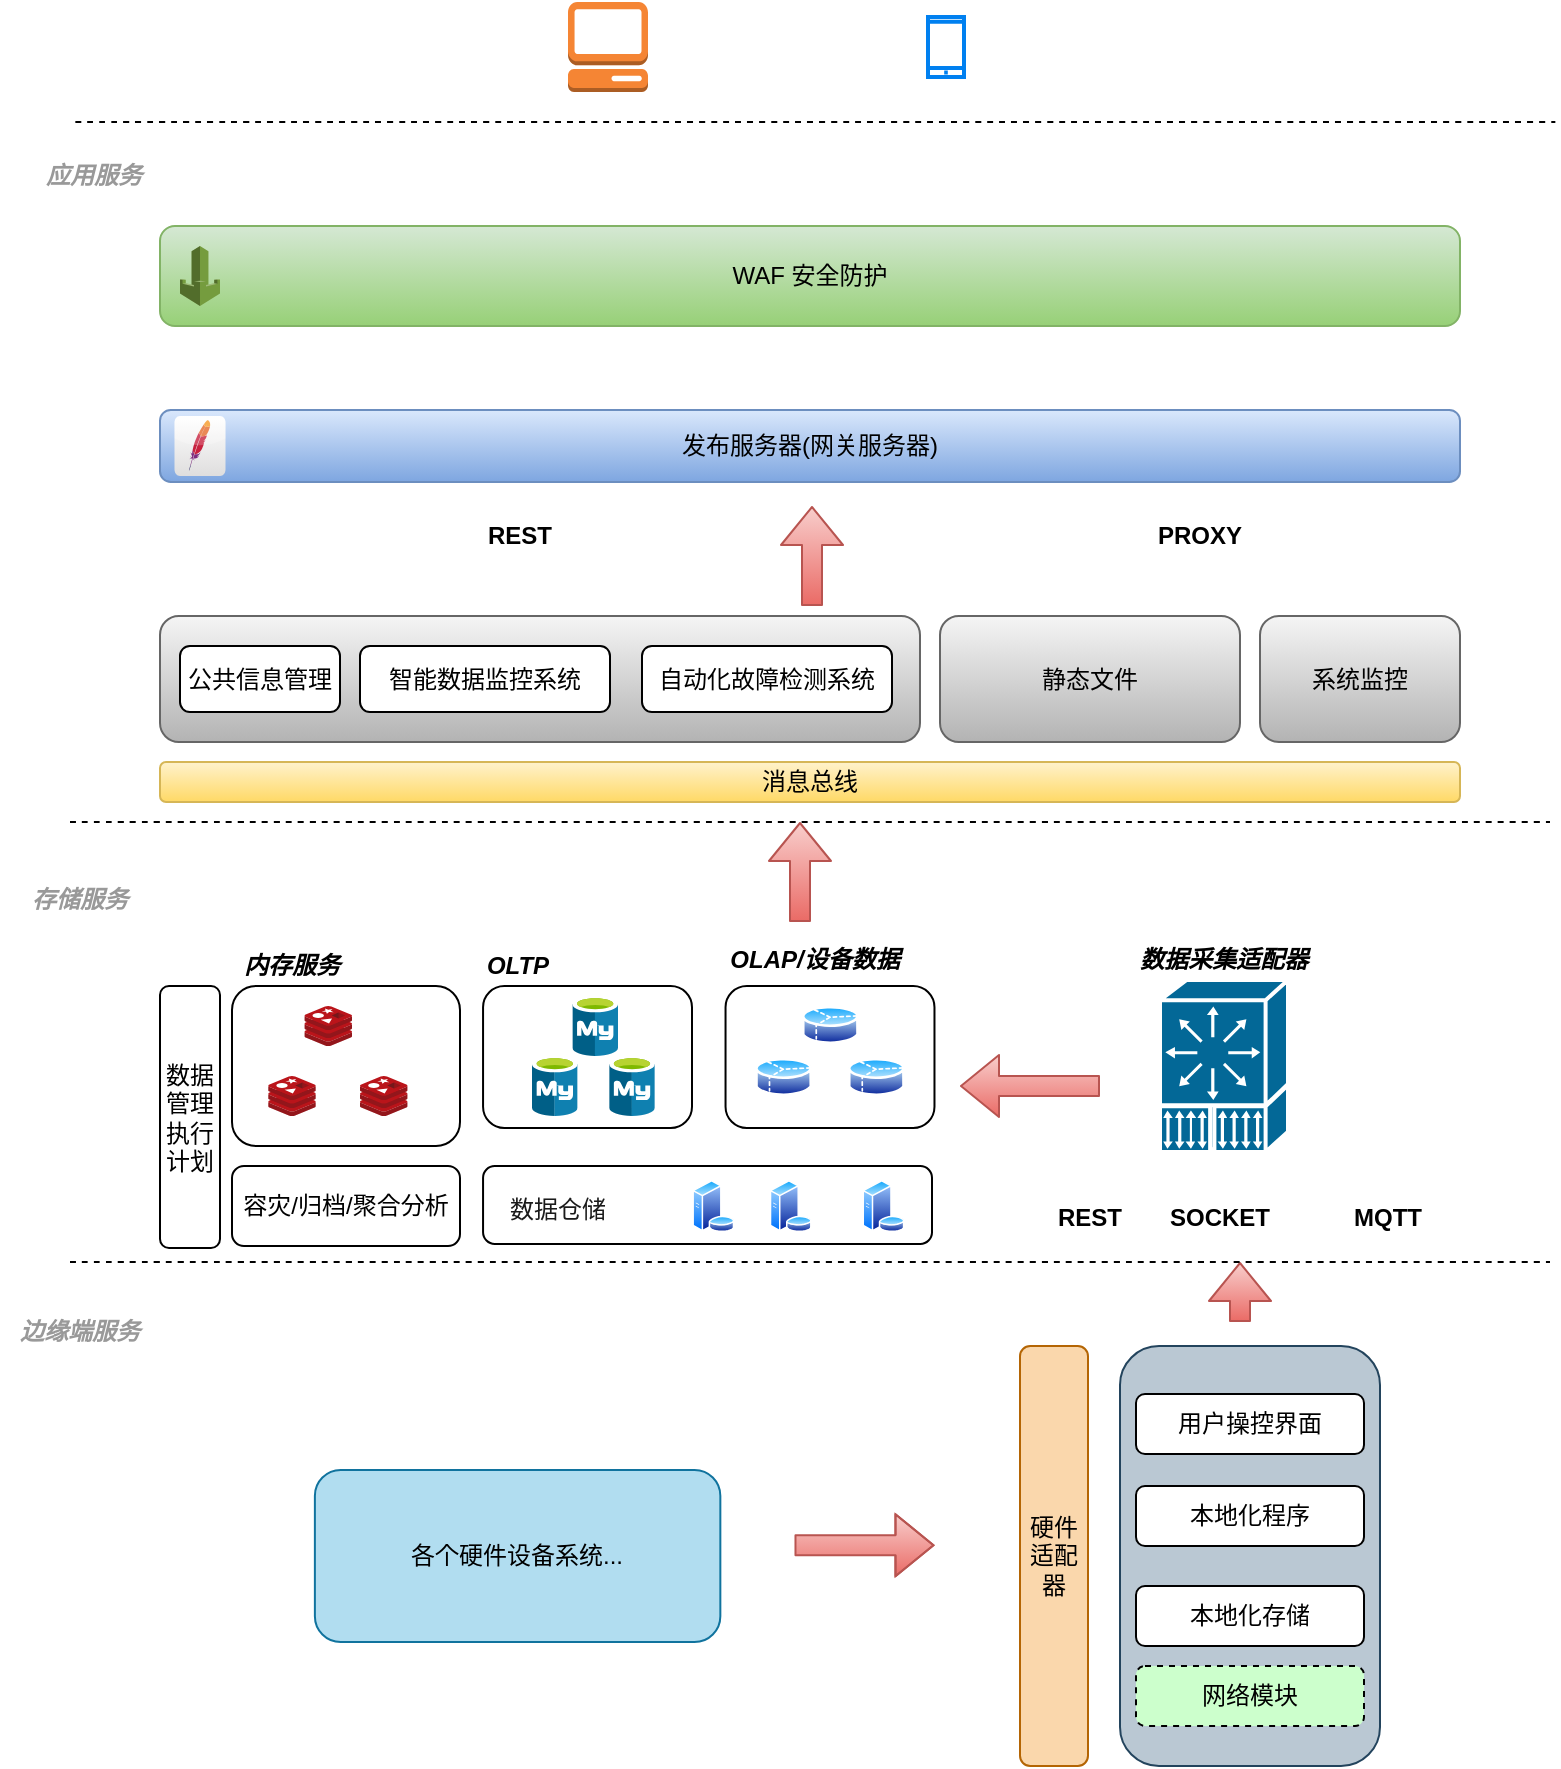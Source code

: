 <mxfile version="20.2.7" type="github">
  <diagram id="LEm4nLIpw5zEL37WH-7T" name="第 1 页">
    <mxGraphModel dx="862" dy="442" grid="1" gridSize="10" guides="1" tooltips="1" connect="1" arrows="1" fold="1" page="1" pageScale="1" pageWidth="827" pageHeight="1169" math="0" shadow="0">
      <root>
        <mxCell id="0" />
        <mxCell id="1" parent="0" />
        <mxCell id="Wt1t-0Yeev_Bzz4dzMjs-85" value="" style="rounded=1;whiteSpace=wrap;html=1;strokeColor=#23445d;fillColor=#bac8d3;" vertex="1" parent="1">
          <mxGeometry x="590" y="732" width="130" height="210" as="geometry" />
        </mxCell>
        <mxCell id="Wt1t-0Yeev_Bzz4dzMjs-54" value="" style="rounded=1;whiteSpace=wrap;html=1;strokeColor=#000000;fillColor=#FFFFFF;" vertex="1" parent="1">
          <mxGeometry x="271.53" y="552" width="104.47" height="71" as="geometry" />
        </mxCell>
        <mxCell id="Wt1t-0Yeev_Bzz4dzMjs-52" value="" style="rounded=1;whiteSpace=wrap;html=1;strokeColor=#000000;fillColor=#FFFFFF;" vertex="1" parent="1">
          <mxGeometry x="146" y="552" width="114" height="80" as="geometry" />
        </mxCell>
        <mxCell id="Wt1t-0Yeev_Bzz4dzMjs-9" value="" style="rounded=1;whiteSpace=wrap;html=1;fillColor=#f5f5f5;gradientColor=#b3b3b3;strokeColor=#666666;" vertex="1" parent="1">
          <mxGeometry x="110" y="367" width="380" height="63" as="geometry" />
        </mxCell>
        <mxCell id="mawcjA4YxSA_-x8KglYQ-3" value="" style="html=1;verticalLabelPosition=bottom;align=center;labelBackgroundColor=#ffffff;verticalAlign=top;strokeWidth=2;strokeColor=#0080F0;shadow=0;dashed=0;shape=mxgraph.ios7.icons.smartphone;rounded=1;" parent="1" vertex="1">
          <mxGeometry x="494" y="67.5" width="18" height="30" as="geometry" />
        </mxCell>
        <mxCell id="mawcjA4YxSA_-x8KglYQ-5" value="" style="outlineConnect=0;dashed=0;verticalLabelPosition=bottom;verticalAlign=top;align=center;html=1;shape=mxgraph.aws3.management_console;fillColor=#F58534;gradientColor=none;rounded=1;" parent="1" vertex="1">
          <mxGeometry x="314" y="60" width="40" height="45" as="geometry" />
        </mxCell>
        <mxCell id="mawcjA4YxSA_-x8KglYQ-7" value="WAF 安全防护" style="rounded=1;whiteSpace=wrap;html=1;fillColor=#d5e8d4;gradientColor=#97d077;strokeColor=#82b366;" parent="1" vertex="1">
          <mxGeometry x="110" y="172" width="650" height="50" as="geometry" />
        </mxCell>
        <mxCell id="mawcjA4YxSA_-x8KglYQ-8" value="" style="outlineConnect=0;dashed=0;verticalLabelPosition=bottom;verticalAlign=top;align=center;html=1;shape=mxgraph.aws3.waf;fillColor=#759C3E;gradientColor=none;rounded=1;" parent="1" vertex="1">
          <mxGeometry x="120" y="182" width="20" height="30" as="geometry" />
        </mxCell>
        <mxCell id="mawcjA4YxSA_-x8KglYQ-9" value="发布服务器(网关服务器)" style="rounded=1;whiteSpace=wrap;html=1;fillColor=#dae8fc;gradientColor=#7ea6e0;strokeColor=#6c8ebf;" parent="1" vertex="1">
          <mxGeometry x="110" y="264" width="650" height="36" as="geometry" />
        </mxCell>
        <mxCell id="Wt1t-0Yeev_Bzz4dzMjs-2" value="" style="dashed=0;outlineConnect=0;html=1;align=center;labelPosition=center;verticalLabelPosition=bottom;verticalAlign=top;shape=mxgraph.webicons.apache;gradientColor=#DFDEDE;rounded=1;" vertex="1" parent="1">
          <mxGeometry x="117.25" y="267" width="25.5" height="30" as="geometry" />
        </mxCell>
        <mxCell id="Wt1t-0Yeev_Bzz4dzMjs-3" value="公共信息管理" style="rounded=1;whiteSpace=wrap;html=1;" vertex="1" parent="1">
          <mxGeometry x="120" y="382" width="80" height="33" as="geometry" />
        </mxCell>
        <mxCell id="Wt1t-0Yeev_Bzz4dzMjs-4" value="智能数据监控系统" style="rounded=1;whiteSpace=wrap;html=1;" vertex="1" parent="1">
          <mxGeometry x="210" y="382" width="125" height="33" as="geometry" />
        </mxCell>
        <mxCell id="Wt1t-0Yeev_Bzz4dzMjs-18" value="REST" style="text;html=1;strokeColor=none;fillColor=none;align=center;verticalAlign=middle;whiteSpace=wrap;rounded=1;fontStyle=1;" vertex="1" parent="1">
          <mxGeometry x="260" y="312" width="60" height="30" as="geometry" />
        </mxCell>
        <mxCell id="Wt1t-0Yeev_Bzz4dzMjs-26" value="自动化故障检测系统" style="rounded=1;whiteSpace=wrap;html=1;" vertex="1" parent="1">
          <mxGeometry x="351" y="382" width="125" height="33" as="geometry" />
        </mxCell>
        <mxCell id="Wt1t-0Yeev_Bzz4dzMjs-27" value="静态文件" style="rounded=1;whiteSpace=wrap;html=1;fillColor=#f5f5f5;gradientColor=#b3b3b3;strokeColor=#666666;" vertex="1" parent="1">
          <mxGeometry x="500" y="367" width="150" height="63" as="geometry" />
        </mxCell>
        <mxCell id="Wt1t-0Yeev_Bzz4dzMjs-28" value="系统监控" style="rounded=1;whiteSpace=wrap;html=1;fillColor=#f5f5f5;gradientColor=#b3b3b3;strokeColor=#666666;" vertex="1" parent="1">
          <mxGeometry x="660" y="367" width="100" height="63" as="geometry" />
        </mxCell>
        <mxCell id="Wt1t-0Yeev_Bzz4dzMjs-29" value="PROXY" style="text;html=1;strokeColor=none;fillColor=none;align=center;verticalAlign=middle;whiteSpace=wrap;rounded=1;fontStyle=1;" vertex="1" parent="1">
          <mxGeometry x="600" y="312" width="60" height="30" as="geometry" />
        </mxCell>
        <mxCell id="Wt1t-0Yeev_Bzz4dzMjs-30" value="" style="aspect=fixed;html=1;points=[];align=center;image;fontSize=12;image=img/lib/mscae/Cache_Redis_Product.svg;rounded=1;" vertex="1" parent="1">
          <mxGeometry x="182.19" y="562" width="23.81" height="20" as="geometry" />
        </mxCell>
        <mxCell id="Wt1t-0Yeev_Bzz4dzMjs-33" value="" style="aspect=fixed;html=1;points=[];align=center;image;fontSize=12;image=img/lib/mscae/Azure_Database_for_MySQL_servers.svg;rounded=1;" vertex="1" parent="1">
          <mxGeometry x="316.2" y="557" width="22.8" height="30" as="geometry" />
        </mxCell>
        <mxCell id="Wt1t-0Yeev_Bzz4dzMjs-34" value="" style="aspect=fixed;html=1;points=[];align=center;image;fontSize=12;image=img/lib/mscae/Azure_Database_for_MySQL_servers.svg;rounded=1;" vertex="1" parent="1">
          <mxGeometry x="296" y="587" width="22.8" height="30" as="geometry" />
        </mxCell>
        <mxCell id="Wt1t-0Yeev_Bzz4dzMjs-35" value="" style="aspect=fixed;html=1;points=[];align=center;image;fontSize=12;image=img/lib/mscae/Azure_Database_for_MySQL_servers.svg;rounded=1;" vertex="1" parent="1">
          <mxGeometry x="334.6" y="587" width="22.8" height="30" as="geometry" />
        </mxCell>
        <mxCell id="Wt1t-0Yeev_Bzz4dzMjs-41" value="" style="aspect=fixed;html=1;points=[];align=center;image;fontSize=12;image=img/lib/mscae/Cache_Redis_Product.svg;rounded=1;" vertex="1" parent="1">
          <mxGeometry x="210" y="597" width="23.81" height="20" as="geometry" />
        </mxCell>
        <mxCell id="Wt1t-0Yeev_Bzz4dzMjs-53" value="内存服务" style="text;html=1;strokeColor=none;fillColor=none;align=center;verticalAlign=middle;whiteSpace=wrap;rounded=1;fontStyle=3;" vertex="1" parent="1">
          <mxGeometry x="146" y="527" width="60" height="30" as="geometry" />
        </mxCell>
        <mxCell id="Wt1t-0Yeev_Bzz4dzMjs-55" value="OLTP" style="text;html=1;strokeColor=none;fillColor=none;align=center;verticalAlign=middle;whiteSpace=wrap;rounded=1;fontStyle=3;" vertex="1" parent="1">
          <mxGeometry x="258.8" y="527" width="60" height="30" as="geometry" />
        </mxCell>
        <mxCell id="Wt1t-0Yeev_Bzz4dzMjs-56" value="" style="rounded=1;whiteSpace=wrap;html=1;strokeColor=#000000;fillColor=#FFFFFF;" vertex="1" parent="1">
          <mxGeometry x="392.77" y="552" width="104.47" height="71" as="geometry" />
        </mxCell>
        <mxCell id="Wt1t-0Yeev_Bzz4dzMjs-57" value="OLAP/设备数据" style="text;html=1;strokeColor=none;fillColor=none;align=center;verticalAlign=middle;whiteSpace=wrap;rounded=1;fontStyle=3;" vertex="1" parent="1">
          <mxGeometry x="390.17" y="526" width="95" height="26" as="geometry" />
        </mxCell>
        <mxCell id="Wt1t-0Yeev_Bzz4dzMjs-58" value="" style="aspect=fixed;perimeter=ellipsePerimeter;html=1;align=center;shadow=0;dashed=0;spacingTop=3;image;image=img/lib/active_directory/database_partition_3.svg;strokeColor=#000000;fillColor=#FFFFFF;rounded=1;" vertex="1" parent="1">
          <mxGeometry x="431" y="561" width="28.38" height="21" as="geometry" />
        </mxCell>
        <mxCell id="Wt1t-0Yeev_Bzz4dzMjs-59" value="" style="aspect=fixed;perimeter=ellipsePerimeter;html=1;align=center;shadow=0;dashed=0;spacingTop=3;image;image=img/lib/active_directory/database_partition_3.svg;strokeColor=#000000;fillColor=#FFFFFF;rounded=1;" vertex="1" parent="1">
          <mxGeometry x="407.62" y="587" width="28.38" height="21" as="geometry" />
        </mxCell>
        <mxCell id="Wt1t-0Yeev_Bzz4dzMjs-60" value="" style="aspect=fixed;perimeter=ellipsePerimeter;html=1;align=center;shadow=0;dashed=0;spacingTop=3;image;image=img/lib/active_directory/database_partition_3.svg;strokeColor=#000000;fillColor=#FFFFFF;rounded=1;" vertex="1" parent="1">
          <mxGeometry x="454" y="587" width="28.38" height="21" as="geometry" />
        </mxCell>
        <mxCell id="Wt1t-0Yeev_Bzz4dzMjs-61" value="" style="rounded=1;whiteSpace=wrap;html=1;strokeColor=#000000;fillColor=#FFFFFF;" vertex="1" parent="1">
          <mxGeometry x="271.53" y="642" width="224.47" height="39" as="geometry" />
        </mxCell>
        <mxCell id="Wt1t-0Yeev_Bzz4dzMjs-62" value="" style="aspect=fixed;perimeter=ellipsePerimeter;html=1;align=center;shadow=0;dashed=0;spacingTop=3;image;image=img/lib/active_directory/database_server.svg;strokeColor=#000000;fillColor=#FFFFFF;rounded=1;" vertex="1" parent="1">
          <mxGeometry x="376" y="649" width="21.32" height="26" as="geometry" />
        </mxCell>
        <mxCell id="Wt1t-0Yeev_Bzz4dzMjs-63" value="" style="aspect=fixed;perimeter=ellipsePerimeter;html=1;align=center;shadow=0;dashed=0;spacingTop=3;image;image=img/lib/active_directory/database_server.svg;strokeColor=#000000;fillColor=#FFFFFF;rounded=1;" vertex="1" parent="1">
          <mxGeometry x="414.68" y="649" width="21.32" height="26" as="geometry" />
        </mxCell>
        <mxCell id="Wt1t-0Yeev_Bzz4dzMjs-64" value="" style="aspect=fixed;perimeter=ellipsePerimeter;html=1;align=center;shadow=0;dashed=0;spacingTop=3;image;image=img/lib/active_directory/database_server.svg;strokeColor=#000000;fillColor=#FFFFFF;rounded=1;" vertex="1" parent="1">
          <mxGeometry x="461.06" y="649" width="21.32" height="26" as="geometry" />
        </mxCell>
        <mxCell id="Wt1t-0Yeev_Bzz4dzMjs-65" value="数据管理执行计划" style="rounded=1;whiteSpace=wrap;html=1;strokeColor=#000000;fillColor=#FFFFFF;fontStyle=0;" vertex="1" parent="1">
          <mxGeometry x="110" y="552" width="30" height="131" as="geometry" />
        </mxCell>
        <mxCell id="Wt1t-0Yeev_Bzz4dzMjs-67" value="容灾/归档/聚合分析" style="rounded=1;whiteSpace=wrap;html=1;strokeColor=#000000;fillColor=#FFFFFF;fontStyle=0;" vertex="1" parent="1">
          <mxGeometry x="146" y="642" width="114" height="40" as="geometry" />
        </mxCell>
        <mxCell id="Wt1t-0Yeev_Bzz4dzMjs-68" value="" style="shape=mxgraph.cisco.computers_and_peripherals.pc_adapter_card;html=1;pointerEvents=1;dashed=0;fillColor=#036897;strokeColor=#ffffff;strokeWidth=2;verticalLabelPosition=bottom;verticalAlign=top;align=center;outlineConnect=0;rounded=1;" vertex="1" parent="1">
          <mxGeometry x="610" y="549" width="64" height="86" as="geometry" />
        </mxCell>
        <mxCell id="Wt1t-0Yeev_Bzz4dzMjs-69" value="数据采集适配器" style="text;html=1;strokeColor=none;fillColor=none;align=center;verticalAlign=middle;whiteSpace=wrap;rounded=1;fontStyle=3;" vertex="1" parent="1">
          <mxGeometry x="597" y="525" width="90" height="28" as="geometry" />
        </mxCell>
        <mxCell id="Wt1t-0Yeev_Bzz4dzMjs-70" value="REST" style="text;html=1;strokeColor=none;fillColor=none;align=center;verticalAlign=middle;whiteSpace=wrap;rounded=1;fontStyle=1;" vertex="1" parent="1">
          <mxGeometry x="545" y="653" width="60" height="30" as="geometry" />
        </mxCell>
        <mxCell id="Wt1t-0Yeev_Bzz4dzMjs-71" value="SOCKET" style="text;html=1;strokeColor=none;fillColor=none;align=center;verticalAlign=middle;whiteSpace=wrap;rounded=1;fontStyle=1;" vertex="1" parent="1">
          <mxGeometry x="610" y="653" width="60" height="30" as="geometry" />
        </mxCell>
        <mxCell id="Wt1t-0Yeev_Bzz4dzMjs-72" value="MQTT" style="text;html=1;strokeColor=none;fillColor=none;align=center;verticalAlign=middle;whiteSpace=wrap;rounded=1;fontStyle=1;" vertex="1" parent="1">
          <mxGeometry x="694" y="653" width="60" height="30" as="geometry" />
        </mxCell>
        <mxCell id="Wt1t-0Yeev_Bzz4dzMjs-81" value="用户操控界面" style="rounded=1;whiteSpace=wrap;html=1;strokeColor=#000000;fillColor=#FFFFFF;" vertex="1" parent="1">
          <mxGeometry x="598" y="756" width="114" height="30" as="geometry" />
        </mxCell>
        <mxCell id="Wt1t-0Yeev_Bzz4dzMjs-82" value="本地化程序" style="rounded=1;whiteSpace=wrap;html=1;strokeColor=#000000;fillColor=#FFFFFF;" vertex="1" parent="1">
          <mxGeometry x="598" y="802" width="114" height="30" as="geometry" />
        </mxCell>
        <mxCell id="Wt1t-0Yeev_Bzz4dzMjs-83" value="本地化存储" style="rounded=1;whiteSpace=wrap;html=1;strokeColor=#000000;fillColor=#FFFFFF;" vertex="1" parent="1">
          <mxGeometry x="598" y="852" width="114" height="30" as="geometry" />
        </mxCell>
        <mxCell id="Wt1t-0Yeev_Bzz4dzMjs-91" value="网络模块" style="rounded=1;whiteSpace=wrap;html=1;strokeColor=#000000;fillColor=#CCFFCC;dashed=1;" vertex="1" parent="1">
          <mxGeometry x="598" y="892" width="114" height="30" as="geometry" />
        </mxCell>
        <mxCell id="Wt1t-0Yeev_Bzz4dzMjs-92" value="各个硬件设备系统..." style="rounded=1;whiteSpace=wrap;html=1;strokeColor=#10739e;fillColor=#b1ddf0;" vertex="1" parent="1">
          <mxGeometry x="187.44" y="794" width="202.73" height="86" as="geometry" />
        </mxCell>
        <mxCell id="Wt1t-0Yeev_Bzz4dzMjs-98" value="" style="shape=flexArrow;endArrow=classic;html=1;rounded=1;fillColor=#f8cecc;gradientColor=#ea6b66;strokeColor=#b85450;curved=1;" edge="1" parent="1">
          <mxGeometry width="50" height="50" relative="1" as="geometry">
            <mxPoint x="650" y="720" as="sourcePoint" />
            <mxPoint x="650" y="690" as="targetPoint" />
          </mxGeometry>
        </mxCell>
        <mxCell id="Wt1t-0Yeev_Bzz4dzMjs-101" value="" style="shape=flexArrow;endArrow=classic;html=1;rounded=1;fillColor=#f8cecc;gradientColor=#ea6b66;strokeColor=#b85450;curved=1;" edge="1" parent="1">
          <mxGeometry width="50" height="50" relative="1" as="geometry">
            <mxPoint x="427.24" y="831.62" as="sourcePoint" />
            <mxPoint x="497.24" y="831.62" as="targetPoint" />
            <Array as="points">
              <mxPoint x="457.24" y="831.62" />
            </Array>
          </mxGeometry>
        </mxCell>
        <mxCell id="Wt1t-0Yeev_Bzz4dzMjs-102" value="硬件适配器" style="rounded=1;whiteSpace=wrap;html=1;strokeColor=#b46504;fillColor=#fad7ac;" vertex="1" parent="1">
          <mxGeometry x="540" y="732" width="34" height="210" as="geometry" />
        </mxCell>
        <mxCell id="Wt1t-0Yeev_Bzz4dzMjs-104" value="" style="shape=flexArrow;endArrow=classic;html=1;rounded=1;fillColor=#f8cecc;gradientColor=#ea6b66;strokeColor=#b85450;curved=1;" edge="1" parent="1">
          <mxGeometry width="50" height="50" relative="1" as="geometry">
            <mxPoint x="580" y="602" as="sourcePoint" />
            <mxPoint x="510" y="602" as="targetPoint" />
          </mxGeometry>
        </mxCell>
        <mxCell id="Wt1t-0Yeev_Bzz4dzMjs-112" value="消息总线" style="rounded=1;whiteSpace=wrap;html=1;fillColor=#fff2cc;gradientColor=#ffd966;strokeColor=#d6b656;" vertex="1" parent="1">
          <mxGeometry x="110" y="440" width="650" height="20" as="geometry" />
        </mxCell>
        <mxCell id="Wt1t-0Yeev_Bzz4dzMjs-114" value="边缘端服务" style="text;html=1;strokeColor=none;fillColor=none;align=center;verticalAlign=middle;whiteSpace=wrap;rounded=1;fontStyle=3;fontColor=#999999;" vertex="1" parent="1">
          <mxGeometry x="30" y="710" width="80" height="30" as="geometry" />
        </mxCell>
        <mxCell id="Wt1t-0Yeev_Bzz4dzMjs-115" value="存储服务" style="text;html=1;strokeColor=none;fillColor=none;align=center;verticalAlign=middle;whiteSpace=wrap;rounded=1;fontStyle=3;fontColor=#999999;" vertex="1" parent="1">
          <mxGeometry x="30" y="494" width="80" height="30" as="geometry" />
        </mxCell>
        <mxCell id="Wt1t-0Yeev_Bzz4dzMjs-116" value="应用服务" style="text;html=1;strokeColor=none;fillColor=none;align=center;verticalAlign=middle;whiteSpace=wrap;rounded=1;fontStyle=3;fontColor=#999999;" vertex="1" parent="1">
          <mxGeometry x="37.25" y="132" width="80" height="30" as="geometry" />
        </mxCell>
        <mxCell id="Wt1t-0Yeev_Bzz4dzMjs-117" value="" style="shape=flexArrow;endArrow=classic;html=1;rounded=1;fontColor=#999999;curved=1;fillColor=#f8cecc;gradientColor=#ea6b66;strokeColor=#b85450;" edge="1" parent="1">
          <mxGeometry width="50" height="50" relative="1" as="geometry">
            <mxPoint x="430" y="520" as="sourcePoint" />
            <mxPoint x="430" y="470" as="targetPoint" />
          </mxGeometry>
        </mxCell>
        <mxCell id="Wt1t-0Yeev_Bzz4dzMjs-118" value="" style="shape=flexArrow;endArrow=classic;html=1;rounded=1;fontColor=#999999;curved=1;fillColor=#f8cecc;gradientColor=#ea6b66;strokeColor=#b85450;" edge="1" parent="1">
          <mxGeometry width="50" height="50" relative="1" as="geometry">
            <mxPoint x="436" y="362" as="sourcePoint" />
            <mxPoint x="436" y="312" as="targetPoint" />
          </mxGeometry>
        </mxCell>
        <mxCell id="Wt1t-0Yeev_Bzz4dzMjs-121" value="数据仓储" style="text;html=1;strokeColor=none;fillColor=none;align=center;verticalAlign=middle;whiteSpace=wrap;rounded=1;fontColor=#1A1A1A;fontStyle=0;" vertex="1" parent="1">
          <mxGeometry x="279" y="649" width="60" height="30" as="geometry" />
        </mxCell>
        <mxCell id="Wt1t-0Yeev_Bzz4dzMjs-122" value="" style="endArrow=none;dashed=1;html=1;rounded=1;fontColor=#1A1A1A;curved=1;" edge="1" parent="1">
          <mxGeometry width="50" height="50" relative="1" as="geometry">
            <mxPoint x="65" y="470" as="sourcePoint" />
            <mxPoint x="805" y="470" as="targetPoint" />
          </mxGeometry>
        </mxCell>
        <mxCell id="Wt1t-0Yeev_Bzz4dzMjs-123" value="" style="endArrow=none;dashed=1;html=1;rounded=1;fontColor=#1A1A1A;curved=1;" edge="1" parent="1">
          <mxGeometry width="50" height="50" relative="1" as="geometry">
            <mxPoint x="67.67" y="120" as="sourcePoint" />
            <mxPoint x="807.67" y="120" as="targetPoint" />
          </mxGeometry>
        </mxCell>
        <mxCell id="Wt1t-0Yeev_Bzz4dzMjs-124" value="" style="endArrow=none;dashed=1;html=1;rounded=1;fontColor=#1A1A1A;curved=1;" edge="1" parent="1">
          <mxGeometry width="50" height="50" relative="1" as="geometry">
            <mxPoint x="65" y="690" as="sourcePoint" />
            <mxPoint x="805" y="690" as="targetPoint" />
          </mxGeometry>
        </mxCell>
        <mxCell id="Wt1t-0Yeev_Bzz4dzMjs-125" value="" style="aspect=fixed;html=1;points=[];align=center;image;fontSize=12;image=img/lib/mscae/Cache_Redis_Product.svg;rounded=1;" vertex="1" parent="1">
          <mxGeometry x="164.09" y="597" width="23.81" height="20" as="geometry" />
        </mxCell>
      </root>
    </mxGraphModel>
  </diagram>
</mxfile>
